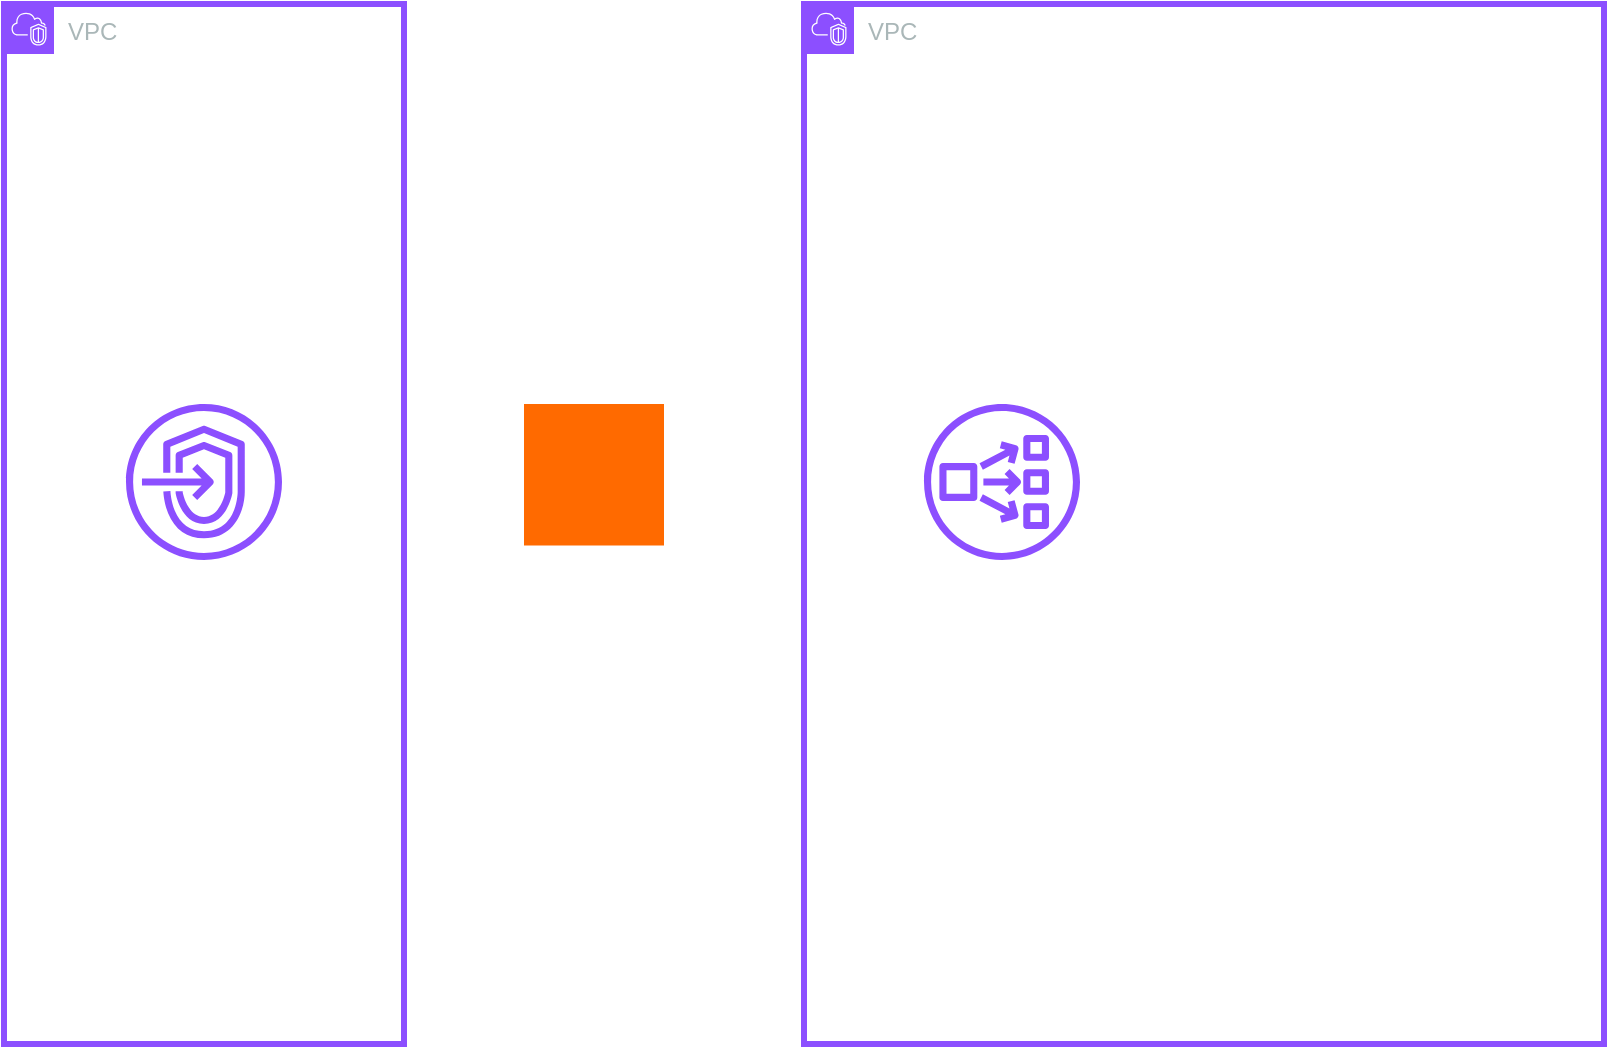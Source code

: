 <mxfile version="27.1.4">
  <diagram id="Ht1M8jgEwFfnCIfOTk4-" name="Page-1">
    <mxGraphModel dx="976" dy="671" grid="1" gridSize="10" guides="1" tooltips="1" connect="1" arrows="1" fold="1" page="1" pageScale="1" pageWidth="1169" pageHeight="827" math="0" shadow="0">
      <root>
        <mxCell id="0" />
        <mxCell id="1" parent="0" />
        <mxCell id="5K6jLp8h9VaGMAMTurrs-5" value="VPC" style="points=[[0,0],[0.25,0],[0.5,0],[0.75,0],[1,0],[1,0.25],[1,0.5],[1,0.75],[1,1],[0.75,1],[0.5,1],[0.25,1],[0,1],[0,0.75],[0,0.5],[0,0.25]];outlineConnect=0;gradientColor=none;html=1;whiteSpace=wrap;fontSize=12;fontStyle=0;container=1;pointerEvents=0;collapsible=0;recursiveResize=0;shape=mxgraph.aws4.group;grIcon=mxgraph.aws4.group_vpc2;strokeColor=#8C4FFF;fillColor=none;verticalAlign=top;align=left;spacingLeft=30;fontColor=#AAB7B8;dashed=0;strokeWidth=3;" vertex="1" parent="1">
          <mxGeometry x="80" y="120" width="200" height="520" as="geometry" />
        </mxCell>
        <mxCell id="5K6jLp8h9VaGMAMTurrs-10" value="" style="sketch=0;outlineConnect=0;fontColor=#232F3E;gradientColor=none;fillColor=#8C4FFF;strokeColor=none;dashed=0;verticalLabelPosition=bottom;verticalAlign=top;align=center;html=1;fontSize=12;fontStyle=0;aspect=fixed;pointerEvents=1;shape=mxgraph.aws4.endpoints;" vertex="1" parent="5K6jLp8h9VaGMAMTurrs-5">
          <mxGeometry x="61" y="200" width="78" height="78" as="geometry" />
        </mxCell>
        <mxCell id="5K6jLp8h9VaGMAMTurrs-6" value="VPC" style="points=[[0,0],[0.25,0],[0.5,0],[0.75,0],[1,0],[1,0.25],[1,0.5],[1,0.75],[1,1],[0.75,1],[0.5,1],[0.25,1],[0,1],[0,0.75],[0,0.5],[0,0.25]];outlineConnect=0;gradientColor=none;html=1;whiteSpace=wrap;fontSize=12;fontStyle=0;container=1;pointerEvents=0;collapsible=0;recursiveResize=0;shape=mxgraph.aws4.group;grIcon=mxgraph.aws4.group_vpc2;strokeColor=#8C4FFF;fillColor=none;verticalAlign=top;align=left;spacingLeft=30;fontColor=#AAB7B8;dashed=0;strokeWidth=3;" vertex="1" parent="1">
          <mxGeometry x="480" y="120" width="400" height="520" as="geometry" />
        </mxCell>
        <mxCell id="5K6jLp8h9VaGMAMTurrs-9" value="" style="sketch=0;outlineConnect=0;fontColor=#232F3E;gradientColor=none;fillColor=#8C4FFF;strokeColor=none;dashed=0;verticalLabelPosition=bottom;verticalAlign=top;align=center;html=1;fontSize=12;fontStyle=0;aspect=fixed;pointerEvents=1;shape=mxgraph.aws4.network_load_balancer;" vertex="1" parent="5K6jLp8h9VaGMAMTurrs-6">
          <mxGeometry x="60" y="200" width="78" height="78" as="geometry" />
        </mxCell>
        <mxCell id="5K6jLp8h9VaGMAMTurrs-8" value="" style="points=[];aspect=fixed;html=1;align=center;shadow=0;dashed=0;fillColor=#FF6A00;strokeColor=none;shape=mxgraph.alibaba_cloud.privatelink;" vertex="1" parent="1">
          <mxGeometry x="340" y="320" width="70" height="70.75" as="geometry" />
        </mxCell>
      </root>
    </mxGraphModel>
  </diagram>
</mxfile>
